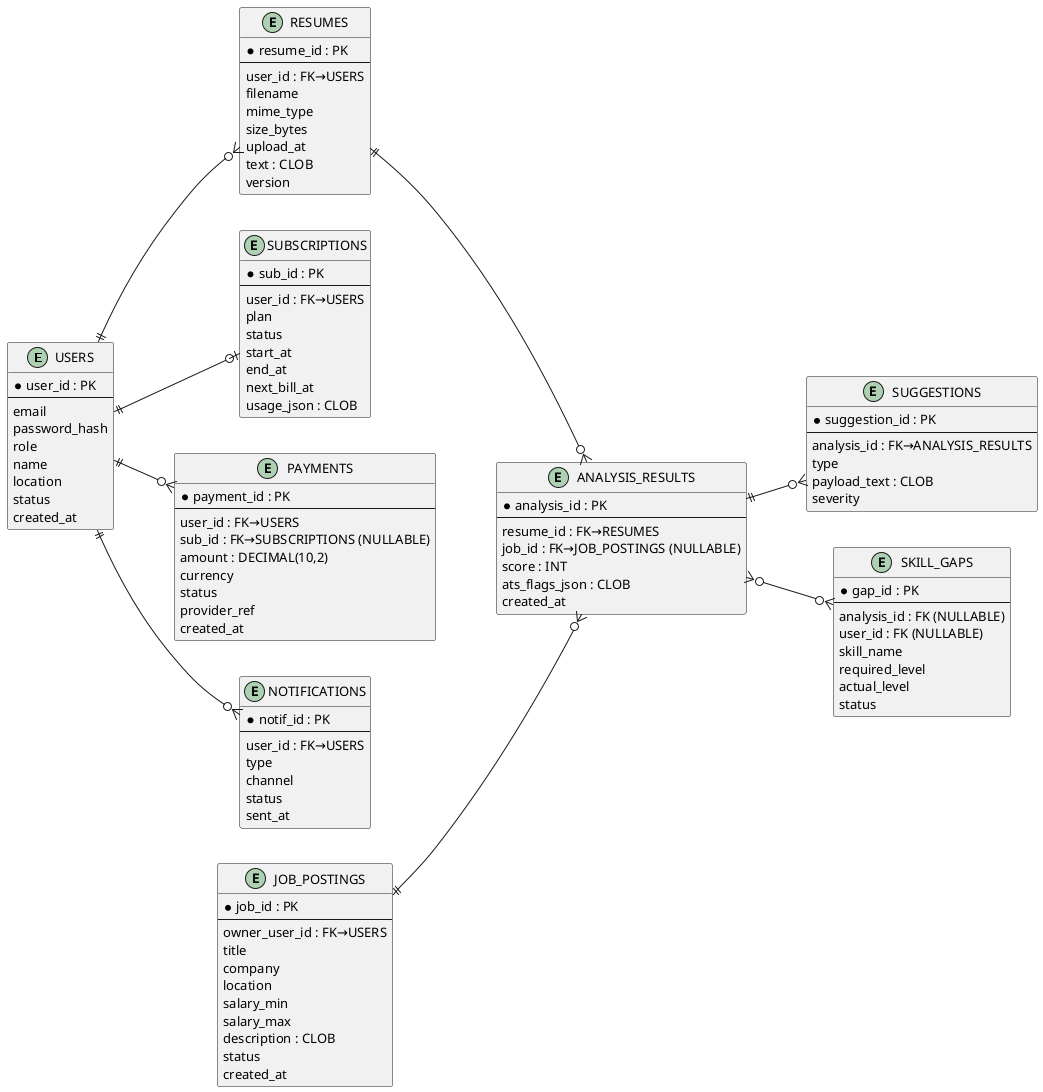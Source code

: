 @startuml
left to right direction
skinparam shadowing false
skinparam defaultFontName Arial
skinparam defaultFontSize 13

entity "USERS" as USERS {
  * user_id : PK
  --
  email
  password_hash
  role
  name
  location
  status
  created_at
}

entity "RESUMES" as RESUMES {
  * resume_id : PK
  --
  user_id : FK→USERS
  filename
  mime_type
  size_bytes
  upload_at
  text : CLOB
  version
}

entity "JOB_POSTINGS" as JOBS {
  * job_id : PK
  --
  owner_user_id : FK→USERS
  title
  company
  location
  salary_min
  salary_max
  description : CLOB
  status
  created_at
}

entity "ANALYSIS_RESULTS" as AR {
  * analysis_id : PK
  --
  resume_id : FK→RESUMES
  job_id : FK→JOB_POSTINGS (NULLABLE)
  score : INT
  ats_flags_json : CLOB
  created_at
}

entity "SUGGESTIONS" as SUGG {
  * suggestion_id : PK
  --
  analysis_id : FK→ANALYSIS_RESULTS
  type
  payload_text : CLOB
  severity
}

entity "SKILL_GAPS" as GAPS {
  * gap_id : PK
  --
  analysis_id : FK (NULLABLE)
  user_id : FK (NULLABLE)
  skill_name
  required_level
  actual_level
  status
}

entity "SUBSCRIPTIONS" as SUBS {
  * sub_id : PK
  --
  user_id : FK→USERS
  plan
  status
  start_at
  end_at
  next_bill_at
  usage_json : CLOB
}

entity "PAYMENTS" as PAY {
  * payment_id : PK
  --
  user_id : FK→USERS
  sub_id : FK→SUBSCRIPTIONS (NULLABLE)
  amount : DECIMAL(10,2)
  currency
  status
  provider_ref
  created_at
}

entity "NOTIFICATIONS" as NOTIF {
  * notif_id : PK
  --
  user_id : FK→USERS
  type
  channel
  status
  sent_at
}

USERS ||--o{ RESUMES
USERS ||--o{ PAY
USERS ||--o{ NOTIF
USERS ||--o| SUBS
RESUMES ||--o{ AR
JOBS ||--o{ AR
AR ||--o{ SUGG
AR }o--o{ GAPS

@enduml